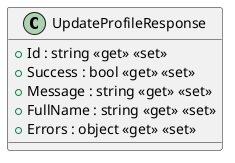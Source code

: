 @startuml
class UpdateProfileResponse {
    + Id : string <<get>> <<set>>
    + Success : bool <<get>> <<set>>
    + Message : string <<get>> <<set>>
    + FullName : string <<get>> <<set>>
    + Errors : object <<get>> <<set>>
}
@enduml
